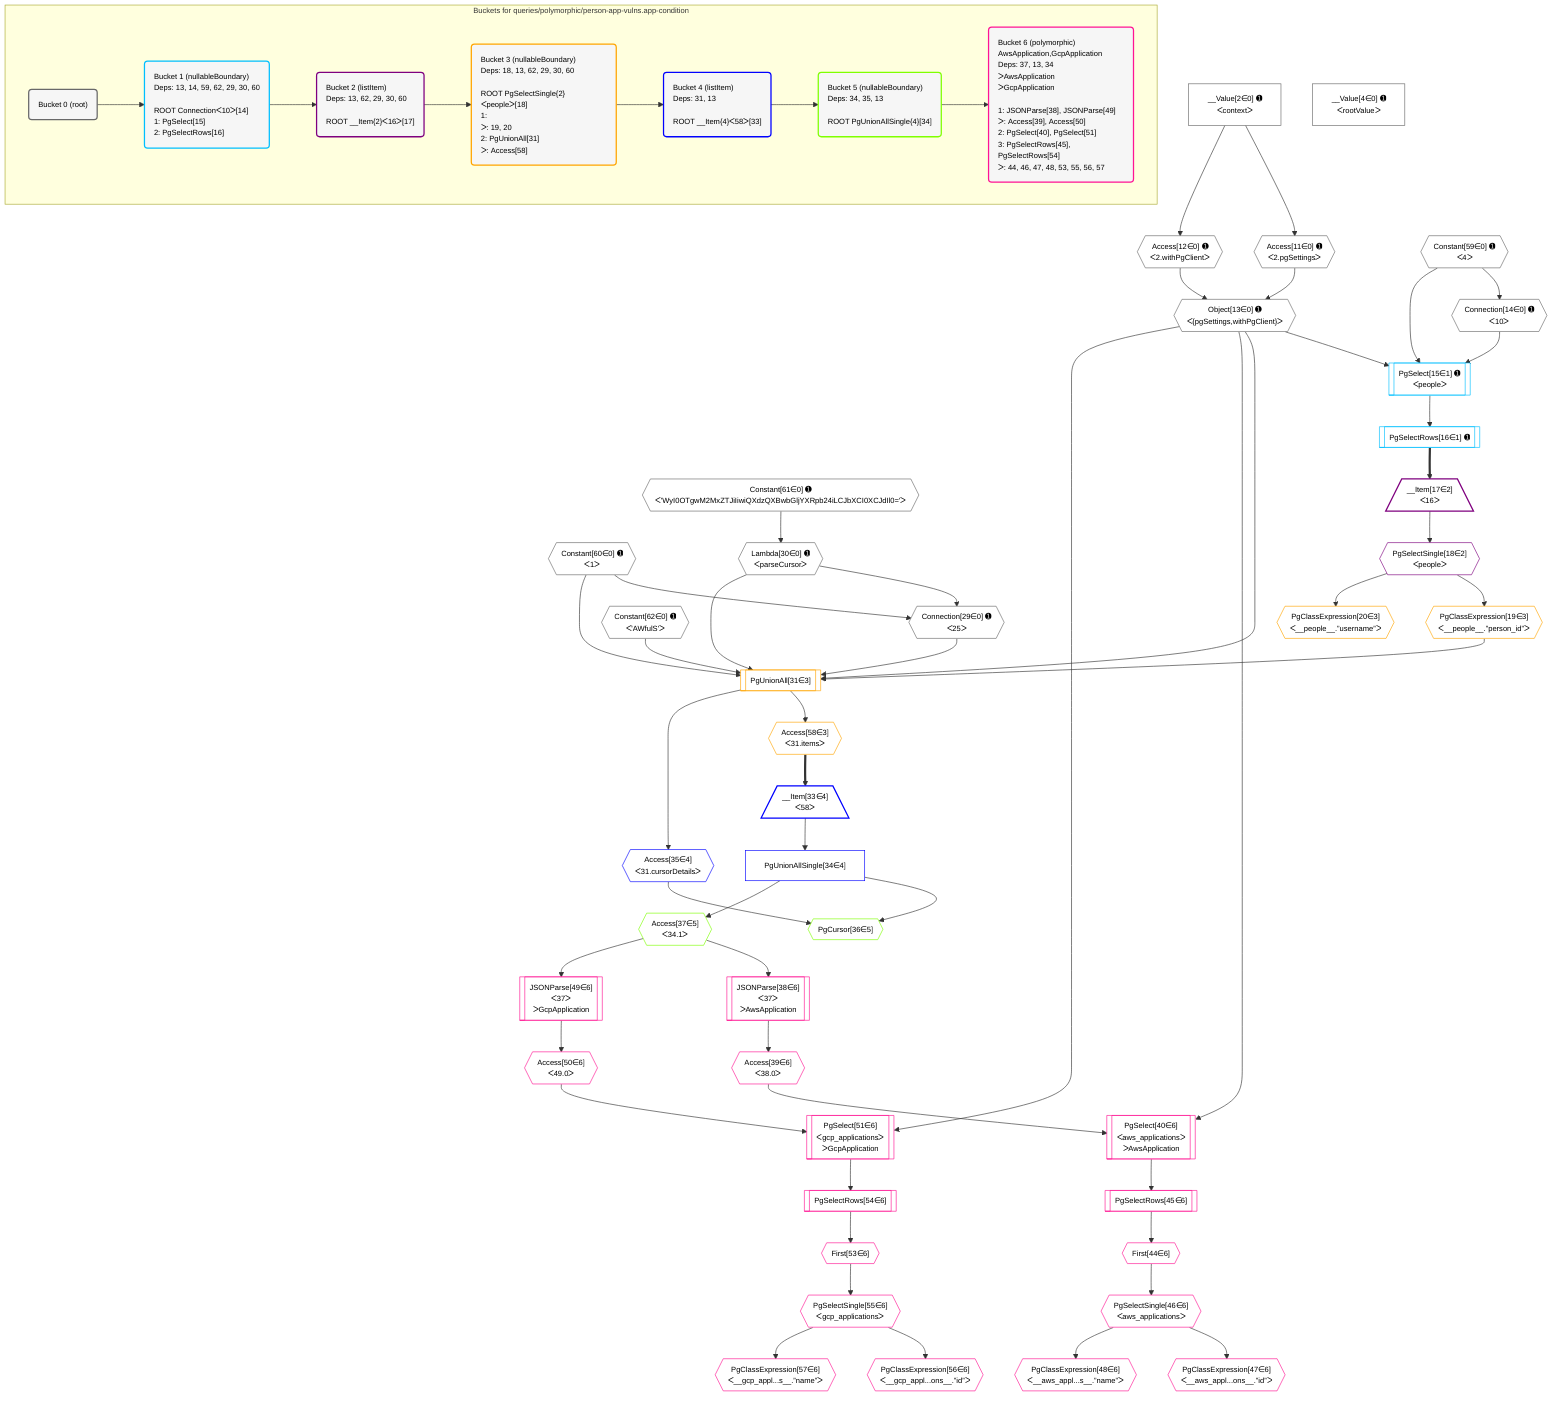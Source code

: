 %%{init: {'themeVariables': { 'fontSize': '12px'}}}%%
graph TD
    classDef path fill:#eee,stroke:#000,color:#000
    classDef plan fill:#fff,stroke-width:1px,color:#000
    classDef itemplan fill:#fff,stroke-width:2px,color:#000
    classDef unbatchedplan fill:#dff,stroke-width:1px,color:#000
    classDef sideeffectplan fill:#fcc,stroke-width:2px,color:#000
    classDef bucket fill:#f6f6f6,color:#000,stroke-width:2px,text-align:left


    %% plan dependencies
    Object13{{"Object[13∈0] ➊<br />ᐸ{pgSettings,withPgClient}ᐳ"}}:::plan
    Access11{{"Access[11∈0] ➊<br />ᐸ2.pgSettingsᐳ"}}:::plan
    Access12{{"Access[12∈0] ➊<br />ᐸ2.withPgClientᐳ"}}:::plan
    Access11 & Access12 --> Object13
    Connection29{{"Connection[29∈0] ➊<br />ᐸ25ᐳ"}}:::plan
    Constant60{{"Constant[60∈0] ➊<br />ᐸ1ᐳ"}}:::plan
    Lambda30{{"Lambda[30∈0] ➊<br />ᐸparseCursorᐳ"}}:::plan
    Constant60 & Lambda30 --> Connection29
    __Value2["__Value[2∈0] ➊<br />ᐸcontextᐳ"]:::plan
    __Value2 --> Access11
    __Value2 --> Access12
    Connection14{{"Connection[14∈0] ➊<br />ᐸ10ᐳ"}}:::plan
    Constant59{{"Constant[59∈0] ➊<br />ᐸ4ᐳ"}}:::plan
    Constant59 --> Connection14
    Constant61{{"Constant[61∈0] ➊<br />ᐸ'WyI0OTgwM2MxZTJiIiwiQXdzQXBwbGljYXRpb24iLCJbXCI0XCJdIl0='ᐳ"}}:::plan
    Constant61 --> Lambda30
    __Value4["__Value[4∈0] ➊<br />ᐸrootValueᐳ"]:::plan
    Constant62{{"Constant[62∈0] ➊<br />ᐸ'AWfulS'ᐳ"}}:::plan
    PgSelect15[["PgSelect[15∈1] ➊<br />ᐸpeopleᐳ"]]:::plan
    Object13 & Connection14 & Constant59 --> PgSelect15
    PgSelectRows16[["PgSelectRows[16∈1] ➊"]]:::plan
    PgSelect15 --> PgSelectRows16
    __Item17[/"__Item[17∈2]<br />ᐸ16ᐳ"\]:::itemplan
    PgSelectRows16 ==> __Item17
    PgSelectSingle18{{"PgSelectSingle[18∈2]<br />ᐸpeopleᐳ"}}:::plan
    __Item17 --> PgSelectSingle18
    PgUnionAll31[["PgUnionAll[31∈3]"]]:::plan
    PgClassExpression19{{"PgClassExpression[19∈3]<br />ᐸ__people__.”person_id”ᐳ"}}:::plan
    Object13 & PgClassExpression19 & Constant62 & Connection29 & Lambda30 & Constant60 --> PgUnionAll31
    PgSelectSingle18 --> PgClassExpression19
    PgClassExpression20{{"PgClassExpression[20∈3]<br />ᐸ__people__.”username”ᐳ"}}:::plan
    PgSelectSingle18 --> PgClassExpression20
    Access58{{"Access[58∈3]<br />ᐸ31.itemsᐳ"}}:::plan
    PgUnionAll31 --> Access58
    __Item33[/"__Item[33∈4]<br />ᐸ58ᐳ"\]:::itemplan
    Access58 ==> __Item33
    PgUnionAllSingle34["PgUnionAllSingle[34∈4]"]:::plan
    __Item33 --> PgUnionAllSingle34
    Access35{{"Access[35∈4]<br />ᐸ31.cursorDetailsᐳ"}}:::plan
    PgUnionAll31 --> Access35
    PgCursor36{{"PgCursor[36∈5]"}}:::plan
    PgUnionAllSingle34 & Access35 --> PgCursor36
    Access37{{"Access[37∈5]<br />ᐸ34.1ᐳ"}}:::plan
    PgUnionAllSingle34 --> Access37
    PgSelect40[["PgSelect[40∈6]<br />ᐸaws_applicationsᐳ<br />ᐳAwsApplication"]]:::plan
    Access39{{"Access[39∈6]<br />ᐸ38.0ᐳ"}}:::plan
    Object13 & Access39 --> PgSelect40
    PgSelect51[["PgSelect[51∈6]<br />ᐸgcp_applicationsᐳ<br />ᐳGcpApplication"]]:::plan
    Access50{{"Access[50∈6]<br />ᐸ49.0ᐳ"}}:::plan
    Object13 & Access50 --> PgSelect51
    JSONParse38[["JSONParse[38∈6]<br />ᐸ37ᐳ<br />ᐳAwsApplication"]]:::plan
    Access37 --> JSONParse38
    JSONParse38 --> Access39
    First44{{"First[44∈6]"}}:::plan
    PgSelectRows45[["PgSelectRows[45∈6]"]]:::plan
    PgSelectRows45 --> First44
    PgSelect40 --> PgSelectRows45
    PgSelectSingle46{{"PgSelectSingle[46∈6]<br />ᐸaws_applicationsᐳ"}}:::plan
    First44 --> PgSelectSingle46
    PgClassExpression47{{"PgClassExpression[47∈6]<br />ᐸ__aws_appl...ons__.”id”ᐳ"}}:::plan
    PgSelectSingle46 --> PgClassExpression47
    PgClassExpression48{{"PgClassExpression[48∈6]<br />ᐸ__aws_appl...s__.”name”ᐳ"}}:::plan
    PgSelectSingle46 --> PgClassExpression48
    JSONParse49[["JSONParse[49∈6]<br />ᐸ37ᐳ<br />ᐳGcpApplication"]]:::plan
    Access37 --> JSONParse49
    JSONParse49 --> Access50
    First53{{"First[53∈6]"}}:::plan
    PgSelectRows54[["PgSelectRows[54∈6]"]]:::plan
    PgSelectRows54 --> First53
    PgSelect51 --> PgSelectRows54
    PgSelectSingle55{{"PgSelectSingle[55∈6]<br />ᐸgcp_applicationsᐳ"}}:::plan
    First53 --> PgSelectSingle55
    PgClassExpression56{{"PgClassExpression[56∈6]<br />ᐸ__gcp_appl...ons__.”id”ᐳ"}}:::plan
    PgSelectSingle55 --> PgClassExpression56
    PgClassExpression57{{"PgClassExpression[57∈6]<br />ᐸ__gcp_appl...s__.”name”ᐳ"}}:::plan
    PgSelectSingle55 --> PgClassExpression57

    %% define steps

    subgraph "Buckets for queries/polymorphic/person-app-vulns.app-condition"
    Bucket0("Bucket 0 (root)"):::bucket
    classDef bucket0 stroke:#696969
    class Bucket0,__Value2,__Value4,Access11,Access12,Object13,Connection14,Connection29,Lambda30,Constant59,Constant60,Constant61,Constant62 bucket0
    Bucket1("Bucket 1 (nullableBoundary)<br />Deps: 13, 14, 59, 62, 29, 30, 60<br /><br />ROOT Connectionᐸ10ᐳ[14]<br />1: PgSelect[15]<br />2: PgSelectRows[16]"):::bucket
    classDef bucket1 stroke:#00bfff
    class Bucket1,PgSelect15,PgSelectRows16 bucket1
    Bucket2("Bucket 2 (listItem)<br />Deps: 13, 62, 29, 30, 60<br /><br />ROOT __Item{2}ᐸ16ᐳ[17]"):::bucket
    classDef bucket2 stroke:#7f007f
    class Bucket2,__Item17,PgSelectSingle18 bucket2
    Bucket3("Bucket 3 (nullableBoundary)<br />Deps: 18, 13, 62, 29, 30, 60<br /><br />ROOT PgSelectSingle{2}ᐸpeopleᐳ[18]<br />1: <br />ᐳ: 19, 20<br />2: PgUnionAll[31]<br />ᐳ: Access[58]"):::bucket
    classDef bucket3 stroke:#ffa500
    class Bucket3,PgClassExpression19,PgClassExpression20,PgUnionAll31,Access58 bucket3
    Bucket4("Bucket 4 (listItem)<br />Deps: 31, 13<br /><br />ROOT __Item{4}ᐸ58ᐳ[33]"):::bucket
    classDef bucket4 stroke:#0000ff
    class Bucket4,__Item33,PgUnionAllSingle34,Access35 bucket4
    Bucket5("Bucket 5 (nullableBoundary)<br />Deps: 34, 35, 13<br /><br />ROOT PgUnionAllSingle{4}[34]"):::bucket
    classDef bucket5 stroke:#7fff00
    class Bucket5,PgCursor36,Access37 bucket5
    Bucket6("Bucket 6 (polymorphic)<br />AwsApplication,GcpApplication<br />Deps: 37, 13, 34<br />ᐳAwsApplication<br />ᐳGcpApplication<br /><br />1: JSONParse[38], JSONParse[49]<br />ᐳ: Access[39], Access[50]<br />2: PgSelect[40], PgSelect[51]<br />3: PgSelectRows[45], PgSelectRows[54]<br />ᐳ: 44, 46, 47, 48, 53, 55, 56, 57"):::bucket
    classDef bucket6 stroke:#ff1493
    class Bucket6,JSONParse38,Access39,PgSelect40,First44,PgSelectRows45,PgSelectSingle46,PgClassExpression47,PgClassExpression48,JSONParse49,Access50,PgSelect51,First53,PgSelectRows54,PgSelectSingle55,PgClassExpression56,PgClassExpression57 bucket6
    Bucket0 --> Bucket1
    Bucket1 --> Bucket2
    Bucket2 --> Bucket3
    Bucket3 --> Bucket4
    Bucket4 --> Bucket5
    Bucket5 --> Bucket6
    end